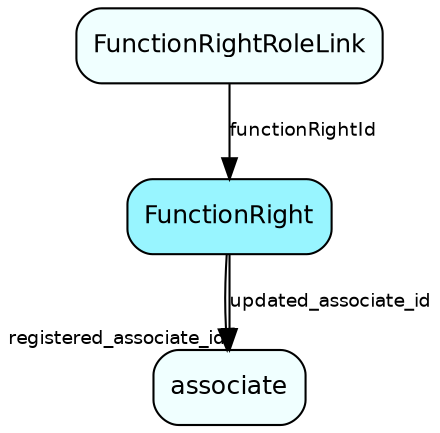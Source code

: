 digraph FunctionRight  {
node [shape = box style="rounded, filled" fontname = "Helvetica" fontsize = "12" ]
edge [fontname = "Helvetica" fontsize = "9"]

FunctionRight[fillcolor = "cadetblue1"]
associate[fillcolor = "azure1"]
FunctionRightRoleLink[fillcolor = "azure1"]
FunctionRight -> associate [headlabel = "registered_associate_id"]
FunctionRight -> associate [label = "updated_associate_id"]
FunctionRightRoleLink -> FunctionRight [label = "functionRightId"]
}
